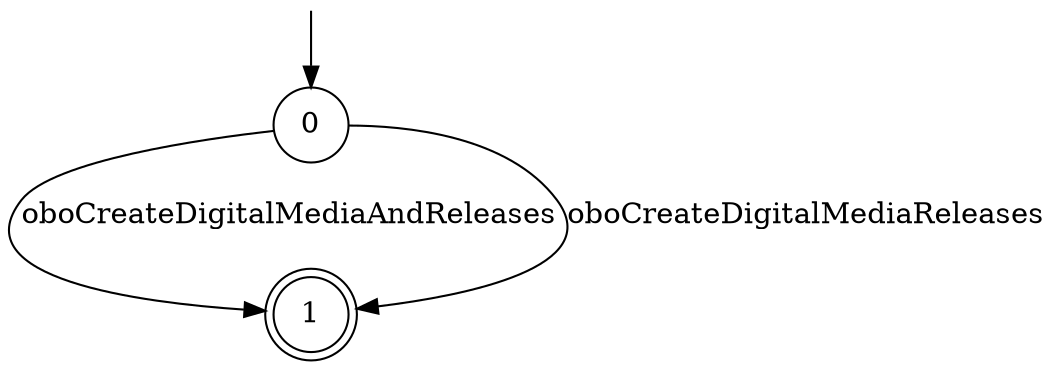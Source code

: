 digraph g {

	s0 [shape="circle" label="0"];
	s1 [shape="doublecircle" label="1"];
	s0 -> s1 [label="oboCreateDigitalMediaAndReleases"];
	s0 -> s1 [label="oboCreateDigitalMediaReleases"];

__start0 [label="" shape="none" width="0" height="0"];
__start0 -> s0;

}

